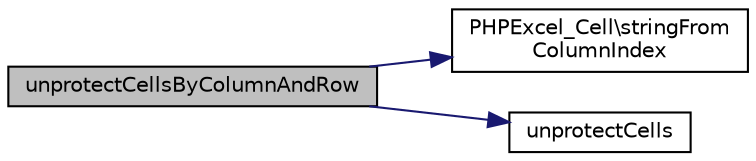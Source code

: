 digraph "unprotectCellsByColumnAndRow"
{
  edge [fontname="Helvetica",fontsize="10",labelfontname="Helvetica",labelfontsize="10"];
  node [fontname="Helvetica",fontsize="10",shape=record];
  rankdir="LR";
  Node750 [label="unprotectCellsByColumnAndRow",height=0.2,width=0.4,color="black", fillcolor="grey75", style="filled", fontcolor="black"];
  Node750 -> Node751 [color="midnightblue",fontsize="10",style="solid",fontname="Helvetica"];
  Node751 [label="PHPExcel_Cell\\stringFrom\lColumnIndex",height=0.2,width=0.4,color="black", fillcolor="white", style="filled",URL="$class_p_h_p_excel___cell.html#ab5501b4cf2f8cd0af389ad4096fb9387"];
  Node750 -> Node752 [color="midnightblue",fontsize="10",style="solid",fontname="Helvetica"];
  Node752 [label="unprotectCells",height=0.2,width=0.4,color="black", fillcolor="white", style="filled",URL="$class_p_h_p_excel___worksheet.html#ac97acb09e4b108299987a56c37794767"];
}
